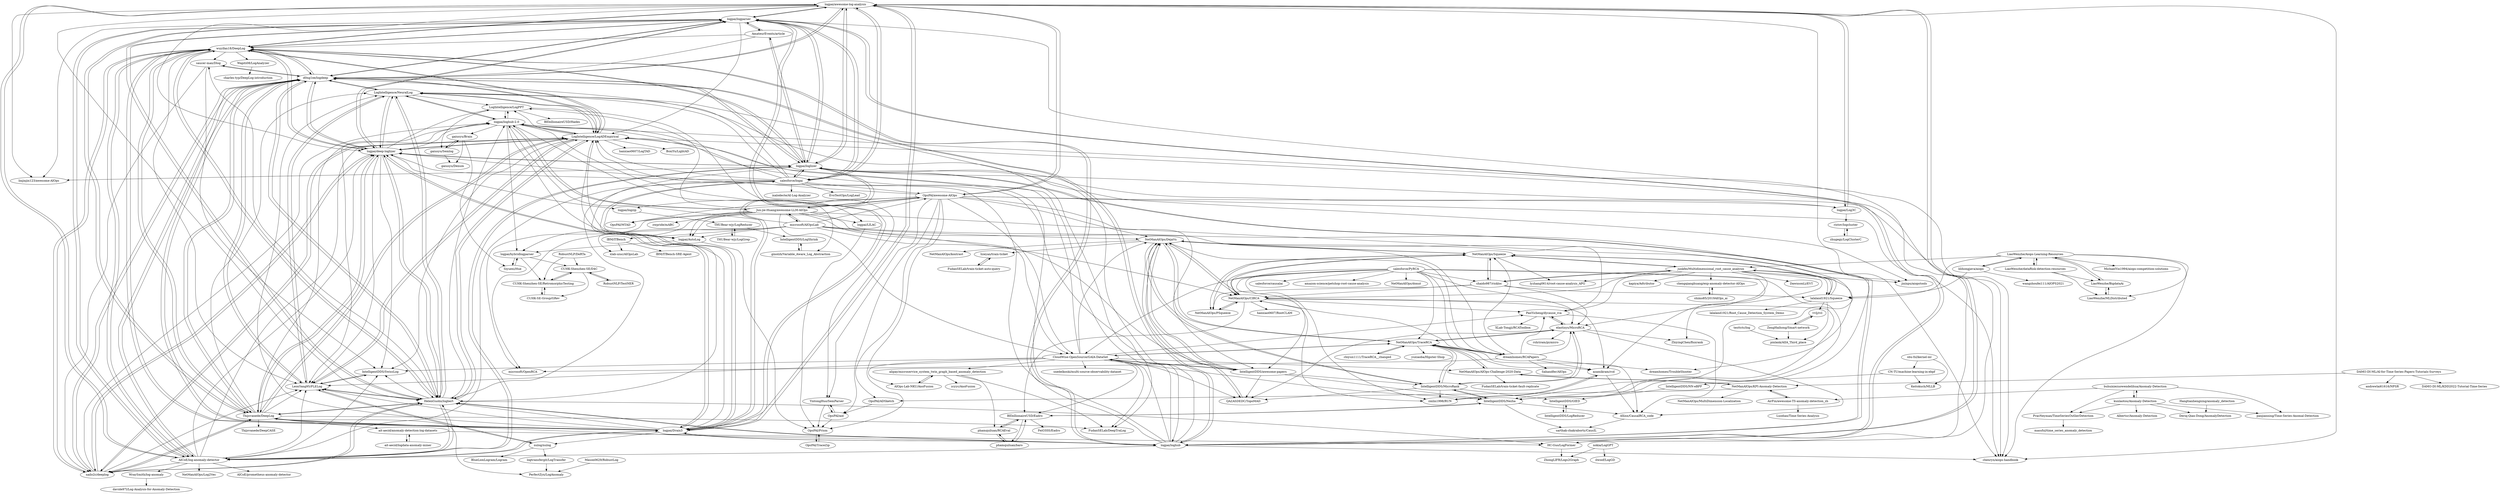 digraph G {
"logpai/awesome-log-analysis" -> "logpai/logparser"
"logpai/awesome-log-analysis" -> "logpai/loglizer"
"logpai/awesome-log-analysis" -> "d0ng1ee/logdeep"
"logpai/awesome-log-analysis" -> "logpai/loghub"
"logpai/awesome-log-analysis" -> "logpai/Drain3"
"logpai/awesome-log-analysis" -> "chenryn/aiops-handbook" ["e"=1]
"logpai/awesome-log-analysis" -> "AICoE/log-anomaly-detector"
"logpai/awesome-log-analysis" -> "wuyifan18/DeepLog"
"logpai/awesome-log-analysis" -> "logpai/Log3C"
"logpai/awesome-log-analysis" -> "logpai/deep-loglizer"
"logpai/awesome-log-analysis" -> "linjinjin123/awesome-AIOps" ["e"=1]
"logpai/awesome-log-analysis" -> "HelenGuohx/logbert"
"logpai/awesome-log-analysis" -> "OpsPAI/awesome-AIOps"
"logpai/awesome-log-analysis" -> "salesforce/logai"
"logpai/awesome-log-analysis" -> "jixinpu/aiopstools" ["e"=1]
"AICoE/log-anomaly-detector" -> "d0ng1ee/logdeep"
"AICoE/log-anomaly-detector" -> "logpai/loglizer"
"AICoE/log-anomaly-detector" -> "wuyifan18/DeepLog"
"AICoE/log-anomaly-detector" -> "logpai/awesome-log-analysis"
"AICoE/log-anomaly-detector" -> "HelenGuohx/logbert"
"AICoE/log-anomaly-detector" -> "LogIntelligence/LogADEmpirical"
"AICoE/log-anomaly-detector" -> "NetManAIOps/Log2Vec" ["e"=1]
"AICoE/log-anomaly-detector" -> "nailo2c/deeplog"
"AICoE/log-anomaly-detector" -> "logpai/Drain3"
"AICoE/log-anomaly-detector" -> "logpai/logparser"
"AICoE/log-anomaly-detector" -> "logpai/deep-loglizer"
"AICoE/log-anomaly-detector" -> "IntelligentDDS/SwissLog"
"AICoE/log-anomaly-detector" -> "AICoE/prometheus-anomaly-detector" ["e"=1]
"AICoE/log-anomaly-detector" -> "LeonYang95/PLELog"
"AICoE/log-anomaly-detector" -> "WraySmith/log-anomaly"
"wuyifan18/DeepLog" -> "d0ng1ee/logdeep"
"wuyifan18/DeepLog" -> "logpai/logparser"
"wuyifan18/DeepLog" -> "Thijsvanede/DeepLog"
"wuyifan18/DeepLog" -> "logpai/loglizer"
"wuyifan18/DeepLog" -> "nailo2c/deeplog"
"wuyifan18/DeepLog" -> "LogIntelligence/LogADEmpirical"
"wuyifan18/DeepLog" -> "LeonYang95/PLELog"
"wuyifan18/DeepLog" -> "AICoE/log-anomaly-detector"
"wuyifan18/DeepLog" -> "logpai/Drain3"
"wuyifan18/DeepLog" -> "HelenGuohx/logbert"
"wuyifan18/DeepLog" -> "logpai/awesome-log-analysis"
"wuyifan18/DeepLog" -> "saucer-man/Dlog"
"wuyifan18/DeepLog" -> "logpai/loghub"
"wuyifan18/DeepLog" -> "logpai/deep-loglizer"
"wuyifan18/DeepLog" -> "Wapiti08/LogAnalyzer"
"logpai/Log3C" -> "logpai/awesome-log-analysis"
"logpai/Log3C" -> "ristov/logcluster"
"junkfei/Multidimensional_root_cause_analysis" -> "lalaland1921/Squeeze"
"junkfei/Multidimensional_root_cause_analysis" -> "NetManAIOps/Squeeze"
"junkfei/Multidimensional_root_cause_analysis" -> "shaido987/riskloc"
"junkfei/Multidimensional_root_cause_analysis" -> "dreamhomes/TroubleShooter"
"junkfei/Multidimensional_root_cause_analysis" -> "PanYicheng/dycause_rca"
"junkfei/Multidimensional_root_cause_analysis" -> "lyzhang0614/root-cause-analysis_APG"
"junkfei/Multidimensional_root_cause_analysis" -> "chengqianghuang/exp-anomaly-detector-AIOps"
"junkfei/Multidimensional_root_cause_analysis" -> "elastisys/MicroRCA"
"junkfei/Multidimensional_root_cause_analysis" -> "ZhiyingChen/fluxrank"
"junkfei/Multidimensional_root_cause_analysis" -> "jixinpu/aiopstools" ["e"=1]
"junkfei/Multidimensional_root_cause_analysis" -> "DawnsonLi/EVT" ["e"=1]
"junkfei/Multidimensional_root_cause_analysis" -> "kapiya/Adtributor"
"junkfei/Multidimensional_root_cause_analysis" -> "NetManAIOps/CIRCA"
"AmateurEvents/article" -> "logpai/loglizer"
"AmateurEvents/article" -> "d0ng1ee/logdeep"
"AmateurEvents/article" -> "wuyifan18/DeepLog"
"AmateurEvents/article" -> "logpai/logparser"
"PracNeyman/TimeSeriesOutlierDetection" -> "massful/time_series_anomaly_detection"
"kunlaotou/Anomaly-Detection" -> "buhuixiezuowendelihua/Anomaly-Detection"
"kunlaotou/Anomaly-Detection" -> "Deriq-Qian-Dong/AnomalyDetection"
"kunlaotou/Anomaly-Detection" -> "PracNeyman/TimeSeriesOutlierDetection"
"kunlaotou/Anomaly-Detection" -> "Albertsr/Anomaly-Detection" ["e"=1]
"kunlaotou/Anomaly-Detection" -> "panjianning/Time-Series-Anomal-Detection"
"NetManAIOps/Squeeze" -> "lalaland1921/Squeeze"
"NetManAIOps/Squeeze" -> "shaido987/riskloc"
"NetManAIOps/Squeeze" -> "NetManAIOps/PSqueeze"
"NetManAIOps/Squeeze" -> "junkfei/Multidimensional_root_cause_analysis"
"NetManAIOps/Squeeze" -> "NetManAIOps/CIRCA"
"NetManAIOps/Squeeze" -> "NetManAIOps/DejaVu"
"NetManAIOps/Squeeze" -> "lyzhang0614/root-cause-analysis_APG"
"Hangtianhengxing/anomaly_detection" -> "Deriq-Qian-Dong/AnomalyDetection"
"chengqianghuang/exp-anomaly-detector-AIOps" -> "shimo85/2019AIOps_ai"
"shimo85/2019AIOps_ai" -> "chengqianghuang/exp-anomaly-detector-AIOps"
"logtransfergit/LogTransfer" -> "PerfectZyx/LogAnomaly"
"logpai/Drain3" -> "logpai/logparser"
"logpai/Drain3" -> "d0ng1ee/logdeep"
"logpai/Drain3" -> "logpai/loglizer"
"logpai/Drain3" -> "logpai/awesome-log-analysis"
"logpai/Drain3" -> "wuyifan18/DeepLog"
"logpai/Drain3" -> "logpai/deep-loglizer"
"logpai/Drain3" -> "LogIntelligence/LogADEmpirical"
"logpai/Drain3" -> "logpai/loghub"
"logpai/Drain3" -> "HelenGuohx/logbert"
"logpai/Drain3" -> "Thijsvanede/DeepLog"
"logpai/Drain3" -> "AICoE/log-anomaly-detector"
"logpai/Drain3" -> "salesforce/logai"
"logpai/Drain3" -> "LogIntelligence/NeuralLog"
"logpai/Drain3" -> "nulog/nulog"
"logpai/Drain3" -> "LeonYang95/PLELog"
"d0ng1ee/logdeep" -> "wuyifan18/DeepLog"
"d0ng1ee/logdeep" -> "HelenGuohx/logbert"
"d0ng1ee/logdeep" -> "nailo2c/deeplog"
"d0ng1ee/logdeep" -> "logpai/logparser"
"d0ng1ee/logdeep" -> "LogIntelligence/LogADEmpirical"
"d0ng1ee/logdeep" -> "LeonYang95/PLELog"
"d0ng1ee/logdeep" -> "Thijsvanede/DeepLog"
"d0ng1ee/logdeep" -> "logpai/loglizer"
"d0ng1ee/logdeep" -> "AICoE/log-anomaly-detector"
"d0ng1ee/logdeep" -> "logpai/Drain3"
"d0ng1ee/logdeep" -> "logpai/deep-loglizer"
"d0ng1ee/logdeep" -> "logpai/awesome-log-analysis"
"d0ng1ee/logdeep" -> "LogIntelligence/NeuralLog"
"d0ng1ee/logdeep" -> "saucer-man/Dlog"
"d0ng1ee/logdeep" -> "logpai/loghub"
"nulog/nulog" -> "LeonYang95/PLELog"
"nulog/nulog" -> "BlueLionLogram/Logram"
"nulog/nulog" -> "logtransfergit/LogTransfer"
"NetManAIOps/KPI-Anomaly-Detection" -> "NetManAIOps/AIOps-Challenge-2020-Data"
"NetManAIOps/KPI-Anomaly-Detection" -> "NetManAIOps/MultiDimension-Localization"
"NetManAIOps/KPI-Anomaly-Detection" -> "AirFin/awesome-TS-anomaly-detection_zh"
"NetManAIOps/KPI-Anomaly-Detection" -> "OpsPAI/ADSketch"
"buhuixiezuowendelihua/Anomaly-Detection" -> "kunlaotou/Anomaly-Detection"
"buhuixiezuowendelihua/Anomaly-Detection" -> "panjianning/Time-Series-Anomal-Detection"
"buhuixiezuowendelihua/Anomaly-Detection" -> "PracNeyman/TimeSeriesOutlierDetection"
"buhuixiezuowendelihua/Anomaly-Detection" -> "AirFin/awesome-TS-anomaly-detection_zh"
"Thijsvanede/DeepLog" -> "nailo2c/deeplog"
"Thijsvanede/DeepLog" -> "d0ng1ee/logdeep"
"Thijsvanede/DeepLog" -> "Thijsvanede/DeepCASE" ["e"=1]
"Thijsvanede/DeepLog" -> "wuyifan18/DeepLog"
"Thijsvanede/DeepLog" -> "HelenGuohx/logbert"
"Thijsvanede/DeepLog" -> "LogIntelligence/LogADEmpirical"
"Thijsvanede/DeepLog" -> "logpai/deep-loglizer"
"Thijsvanede/DeepLog" -> "LogIntelligence/NeuralLog"
"Thijsvanede/DeepLog" -> "FudanSELab/DeepTraLog"
"Thijsvanede/DeepLog" -> "logpai/Drain3"
"Thijsvanede/DeepLog" -> "PerfectZyx/LogAnomaly"
"Thijsvanede/DeepLog" -> "logpai/logparser"
"Thijsvanede/DeepLog" -> "logpai/loghub-2.0"
"Thijsvanede/DeepLog" -> "ait-aecid/anomaly-detection-log-datasets"
"Thijsvanede/DeepLog" -> "LeonYang95/PLELog"
"ait-aecid/logdata-anomaly-miner" -> "ait-aecid/anomaly-detection-log-datasets"
"Wapiti08/LogAnalyzer" -> "charles-typ/DeepLog-introduction"
"logpai/logzip" -> "THUBear-wjy/LogReducer"
"dreamhomes/RCAPapers" -> "NetManAIOps/TraceRCA"
"dreamhomes/RCAPapers" -> "elastisys/MicroRCA"
"dreamhomes/RCAPapers" -> "dreamhomes/TroubleShooter"
"dreamhomes/RCAPapers" -> "Sahandfer/AIOps"
"dreamhomes/RCAPapers" -> "PanYicheng/dycause_rca"
"dreamhomes/RCAPapers" -> "NetManAIOps/CIRCA"
"dreamhomes/RCAPapers" -> "microsoft/OpenRCA"
"dreamhomes/RCAPapers" -> "NetManAIOps/Squeeze"
"dreamhomes/RCAPapers" -> "NetManAIOps/DejaVu"
"dreamhomes/RCAPapers" -> "azamikram/rcd"
"nailo2c/deeplog" -> "Thijsvanede/DeepLog"
"nailo2c/deeplog" -> "d0ng1ee/logdeep"
"nailo2c/deeplog" -> "wuyifan18/DeepLog"
"nailo2c/deeplog" -> "LeonYang95/PLELog"
"nailo2c/deeplog" -> "LogIntelligence/LogADEmpirical"
"nailo2c/deeplog" -> "HelenGuohx/logbert"
"nailo2c/deeplog" -> "logpai/deep-loglizer"
"nailo2c/deeplog" -> "logpai/loghub-2.0"
"saucer-man/Dlog" -> "d0ng1ee/logdeep"
"saucer-man/Dlog" -> "IntelligentDDS/SwissLog"
"saucer-man/Dlog" -> "nailo2c/deeplog"
"ZengHaihong/Smart-network" -> "pinlank/AIIA_Third_place"
"ZengHaihong/Smart-network" -> "vvlj/rcl"
"lalaland1921/Squeeze" -> "NetManAIOps/Squeeze"
"lalaland1921/Squeeze" -> "junkfei/Multidimensional_root_cause_analysis"
"lalaland1921/Squeeze" -> "lalaland1921/Root_Cause_Detection_System_Demo"
"lalaland1921/Squeeze" -> "pinlank/AIIA_Third_place"
"lalaland1921/Squeeze" -> "vvlj/rcl"
"testtctc/log" -> "pinlank/AIIA_Third_place"
"QAZASDEDC/TopoMAD" -> "NetManAIOps/DejaVu"
"elastisys/MicroRCA" -> "PanYicheng/dycause_rca"
"elastisys/MicroRCA" -> "NetManAIOps/TraceRCA"
"elastisys/MicroRCA" -> "ZhiyingChen/fluxrank"
"elastisys/MicroRCA" -> "IntelligentDDS/MicroRank"
"elastisys/MicroRCA" -> "AXinx/CausalRCA_code"
"elastisys/MicroRCA" -> "rshriram/pymicro"
"elastisys/MicroRCA" -> "QAZASDEDC/TopoMAD"
"Mason0629/RobustLog" -> "PerfectZyx/LogAnomaly"
"vvlj/rcl" -> "ZengHaihong/Smart-network"
"HelenGuohx/logbert" -> "d0ng1ee/logdeep"
"HelenGuohx/logbert" -> "LogIntelligence/NeuralLog"
"HelenGuohx/logbert" -> "LogIntelligence/LogADEmpirical"
"HelenGuohx/logbert" -> "LeonYang95/PLELog"
"HelenGuohx/logbert" -> "logpai/deep-loglizer"
"HelenGuohx/logbert" -> "Thijsvanede/DeepLog"
"HelenGuohx/logbert" -> "nailo2c/deeplog"
"HelenGuohx/logbert" -> "IntelligentDDS/SwissLog"
"HelenGuohx/logbert" -> "wuyifan18/DeepLog"
"HelenGuohx/logbert" -> "logpai/loghub-2.0"
"HelenGuohx/logbert" -> "HC-Guo/LogFormer"
"HelenGuohx/logbert" -> "saucer-man/Dlog"
"HelenGuohx/logbert" -> "logpai/loghub"
"HelenGuohx/logbert" -> "AICoE/log-anomaly-detector"
"HelenGuohx/logbert" -> "logpai/logparser"
"AirFin/awesome-TS-anomaly-detection_zh" -> "NetManAIOps/KPI-Anomaly-Detection"
"AirFin/awesome-TS-anomaly-detection_zh" -> "Luodian/Time-Series-Analysis"
"LeonYang95/PLELog" -> "LogIntelligence/LogADEmpirical"
"LeonYang95/PLELog" -> "IntelligentDDS/SwissLog"
"LeonYang95/PLELog" -> "LogIntelligence/NeuralLog"
"LeonYang95/PLELog" -> "d0ng1ee/logdeep"
"LeonYang95/PLELog" -> "nulog/nulog"
"LeonYang95/PLELog" -> "HelenGuohx/logbert"
"IntelligentDDS/SwissLog" -> "LeonYang95/PLELog"
"logpai/deep-loglizer" -> "LogIntelligence/LogADEmpirical"
"logpai/deep-loglizer" -> "LogIntelligence/NeuralLog"
"logpai/deep-loglizer" -> "HelenGuohx/logbert"
"logpai/deep-loglizer" -> "d0ng1ee/logdeep"
"logpai/deep-loglizer" -> "nailo2c/deeplog"
"logpai/deep-loglizer" -> "Thijsvanede/DeepLog"
"logpai/deep-loglizer" -> "logpai/loghub-2.0"
"logpai/deep-loglizer" -> "logpai/logparser"
"logpai/deep-loglizer" -> "logpai/Drain3"
"logpai/deep-loglizer" -> "logpai/loglizer"
"logpai/deep-loglizer" -> "LeonYang95/PLELog"
"logpai/deep-loglizer" -> "LogIntelligence/LogPPT"
"logpai/deep-loglizer" -> "IntelligentDDS/SwissLog"
"logpai/deep-loglizer" -> "wuyifan18/DeepLog"
"logpai/deep-loglizer" -> "logpai/logzip"
"LogIntelligence/LogADEmpirical" -> "LogIntelligence/NeuralLog"
"LogIntelligence/LogADEmpirical" -> "LeonYang95/PLELog"
"LogIntelligence/LogADEmpirical" -> "HelenGuohx/logbert"
"LogIntelligence/LogADEmpirical" -> "d0ng1ee/logdeep"
"LogIntelligence/LogADEmpirical" -> "logpai/deep-loglizer"
"LogIntelligence/LogADEmpirical" -> "HC-Guo/LogFormer"
"LogIntelligence/LogADEmpirical" -> "LogIntelligence/LogPPT"
"LogIntelligence/LogADEmpirical" -> "IntelligentDDS/SwissLog"
"LogIntelligence/LogADEmpirical" -> "logpai/AutoLog"
"LogIntelligence/LogADEmpirical" -> "Thijsvanede/DeepLog"
"LogIntelligence/LogADEmpirical" -> "logpai/loghub-2.0"
"LogIntelligence/LogADEmpirical" -> "nailo2c/deeplog"
"LogIntelligence/LogADEmpirical" -> "wuyifan18/DeepLog"
"LogIntelligence/LogADEmpirical" -> "hanxiao0607/LogTAD"
"LogIntelligence/LogADEmpirical" -> "BoxiYu/LightAD"
"CloudWise-OpenSource/GAIA-DataSet" -> "alipay/microservice_system_twin_graph_based_anomaly_detection"
"CloudWise-OpenSource/GAIA-DataSet" -> "NetManAIOps/DejaVu"
"CloudWise-OpenSource/GAIA-DataSet" -> "NetManAIOps/TraceRCA"
"CloudWise-OpenSource/GAIA-DataSet" -> "AIOps-Lab-NKU/AnoFusion"
"CloudWise-OpenSource/GAIA-DataSet" -> "QAZASDEDC/TopoMAD"
"CloudWise-OpenSource/GAIA-DataSet" -> "IntelligentDDS/Nezha"
"CloudWise-OpenSource/GAIA-DataSet" -> "IntelligentDDS/awesome-papers"
"CloudWise-OpenSource/GAIA-DataSet" -> "snedelkoski/multi-source-observability-dataset"
"CloudWise-OpenSource/GAIA-DataSet" -> "FudanSELab/DeepTraLog"
"CloudWise-OpenSource/GAIA-DataSet" -> "LeonYang95/PLELog"
"CloudWise-OpenSource/GAIA-DataSet" -> "BEbillionaireUSD/Eadro"
"CloudWise-OpenSource/GAIA-DataSet" -> "LogIntelligence/LogADEmpirical"
"CloudWise-OpenSource/GAIA-DataSet" -> "IntelligentDDS/SwissLog"
"CloudWise-OpenSource/GAIA-DataSet" -> "NetManAIOps/AIOps-Challenge-2020-Data"
"CloudWise-OpenSource/GAIA-DataSet" -> "PanYicheng/dycause_rca"
"NetManAIOps/TraceRCA" -> "chiyun1111/TraceRCA__changed"
"NetManAIOps/TraceRCA" -> "IntelligentDDS/MicroRank"
"NetManAIOps/TraceRCA" -> "elastisys/MicroRCA"
"NetManAIOps/TraceRCA" -> "NetManAIOps/DejaVu"
"NetManAIOps/TraceRCA" -> "azamikram/rcd"
"NetManAIOps/TraceRCA" -> "dreamhomes/RCAPapers"
"NetManAIOps/TraceRCA" -> "AXinx/CausalRCA_code"
"NetManAIOps/TraceRCA" -> "yuxiaoba/Hipster-Shop"
"NetManAIOps/TraceRCA" -> "NetManAIOps/AIOps-Challenge-2020-Data"
"NetManAIOps/TraceRCA" -> "CloudWise-OpenSource/GAIA-DataSet"
"CN-TU/machine-learning-in-ebpf" -> "IntelligentDDS/NN-eBPF"
"CN-TU/machine-learning-in-ebpf" -> "Keitokuch/MLLB"
"WraySmith/log-anomaly" -> "davide97l/Log-Analysis-for-Anomaly-Detection"
"LogIntelligence/NeuralLog" -> "LogIntelligence/LogADEmpirical"
"LogIntelligence/NeuralLog" -> "LeonYang95/PLELog"
"LogIntelligence/NeuralLog" -> "HelenGuohx/logbert"
"LogIntelligence/NeuralLog" -> "logpai/loghub-2.0"
"LogIntelligence/NeuralLog" -> "logpai/deep-loglizer"
"LogIntelligence/NeuralLog" -> "FudanSELab/DeepTraLog"
"LogIntelligence/NeuralLog" -> "d0ng1ee/logdeep"
"LogIntelligence/NeuralLog" -> "LogIntelligence/LogPPT"
"OpsPAI/awesome-AIOps" -> "OpsPAI/aid"
"OpsPAI/awesome-AIOps" -> "Jun-jie-Huang/awesome-LLM-AIOps"
"OpsPAI/awesome-AIOps" -> "OpsPAI/MTAD" ["e"=1]
"OpsPAI/awesome-AIOps" -> "OpsPAI/ADSketch"
"OpsPAI/awesome-AIOps" -> "LogIntelligence/LogADEmpirical"
"OpsPAI/awesome-AIOps" -> "IntelligentDDS/awesome-papers"
"OpsPAI/awesome-AIOps" -> "logpai/AutoLog"
"OpsPAI/awesome-AIOps" -> "chenryn/aiops-handbook" ["e"=1]
"OpsPAI/awesome-AIOps" -> "logpai/awesome-log-analysis"
"OpsPAI/awesome-AIOps" -> "logpai/logzip"
"OpsPAI/awesome-AIOps" -> "OpsPAI/Prism"
"OpsPAI/awesome-AIOps" -> "YintongHuo/SemParser"
"OpsPAI/awesome-AIOps" -> "CloudWise-OpenSource/GAIA-DataSet"
"OpsPAI/awesome-AIOps" -> "NetManAIOps/DejaVu"
"OpsPAI/awesome-AIOps" -> "logpai/Log3C"
"THUBear-wjy/LogReducer" -> "THUBear-wjy/LogGrep"
"THUBear-wjy/LogReducer" -> "IntelligentDDS/LogShrink"
"PanYicheng/dycause_rca" -> "elastisys/MicroRCA"
"PanYicheng/dycause_rca" -> "XLab-Tongji/RCAToolbox"
"PanYicheng/dycause_rca" -> "AXinx/CausalRCA_code"
"OpsPAI/aid" -> "OpsPAI/Prism"
"OpsPAI/aid" -> "YintongHuo/SemParser"
"lizeyan/train-ticket" -> "FudanSELab/train-ticket-auto-query"
"LiaoWenzhe/BigdataAi" -> "LiaoWenzhe/MLDistributed"
"LiaoWenzhe/BigdataAi" -> "LiaoWenzhe/Aiops-Learning-Resources"
"shaido987/riskloc" -> "NetManAIOps/Squeeze"
"shaido987/riskloc" -> "junkfei/Multidimensional_root_cause_analysis"
"shaido987/riskloc" -> "NetManAIOps/PSqueeze"
"shaido987/riskloc" -> "lalaland1921/Squeeze"
"shaido987/riskloc" -> "elastisys/MicroRCA"
"shaido987/riskloc" -> "NetManAIOps/CIRCA"
"NetManAIOps/AIOps-Challenge-2020-Data" -> "NetManAIOps/KPI-Anomaly-Detection"
"NetManAIOps/AIOps-Challenge-2020-Data" -> "FudanSELab/train-ticket-fault-replicate" ["e"=1]
"NetManAIOps/AIOps-Challenge-2020-Data" -> "NetManAIOps/TraceRCA"
"lilihongjava/aiops" -> "LiaoWenzhe/Aiops-Learning-Resources"
"lilihongjava/aiops" -> "wangzhoufei111/AIOPS2021"
"lilihongjava/aiops" -> "lalaland1921/Squeeze"
"FudanSELab/train-ticket-auto-query" -> "lizeyan/train-ticket"
"IntelligentDDS/MicroRank" -> "IntelligentDDS/GIED"
"IntelligentDDS/MicroRank" -> "IntelligentDDS/Nezha"
"IntelligentDDS/MicroRank" -> "NetManAIOps/DejaVu"
"IntelligentDDS/MicroRank" -> "NetManAIOps/TraceRCA"
"IntelligentDDS/MicroRank" -> "QAZASDEDC/TopoMAD"
"IntelligentDDS/MicroRank" -> "elastisys/MicroRCA"
"IntelligentDDS/MicroRank" -> "zmlin1998/RUN"
"LiaoWenzhe/MLDistributed" -> "LiaoWenzhe/BigdataAi"
"LiaoWenzhe/Aiops-Learning-Resources" -> "LiaoWenzhe/BigdataAi"
"LiaoWenzhe/Aiops-Learning-Resources" -> "lilihongjava/aiops"
"LiaoWenzhe/Aiops-Learning-Resources" -> "LiaoWenzhe/dataRisk-detection-resources"
"LiaoWenzhe/Aiops-Learning-Resources" -> "LiaoWenzhe/MLDistributed"
"LiaoWenzhe/Aiops-Learning-Resources" -> "lalaland1921/Squeeze"
"LiaoWenzhe/Aiops-Learning-Resources" -> "MichaelYin1994/aiops-competition-solutions"
"LiaoWenzhe/Aiops-Learning-Resources" -> "junkfei/Multidimensional_root_cause_analysis"
"LiaoWenzhe/Aiops-Learning-Resources" -> "chenryn/aiops-handbook" ["e"=1]
"logpai/logparser" -> "logpai/loglizer"
"logpai/logparser" -> "logpai/loghub"
"logpai/logparser" -> "logpai/Drain3"
"logpai/logparser" -> "d0ng1ee/logdeep"
"logpai/logparser" -> "logpai/awesome-log-analysis"
"logpai/logparser" -> "wuyifan18/DeepLog"
"logpai/logparser" -> "logpai/deep-loglizer"
"logpai/logparser" -> "HelenGuohx/logbert"
"logpai/logparser" -> "chenryn/aiops-handbook" ["e"=1]
"logpai/logparser" -> "AICoE/log-anomaly-detector"
"logpai/logparser" -> "Thijsvanede/DeepLog"
"logpai/logparser" -> "AmateurEvents/article"
"logpai/logparser" -> "linjinjin123/awesome-AIOps" ["e"=1]
"logpai/logparser" -> "LogIntelligence/LogADEmpirical"
"logpai/logparser" -> "salesforce/logai"
"IntelligentDDS/awesome-papers" -> "NetManAIOps/DejaVu"
"IntelligentDDS/awesome-papers" -> "IntelligentDDS/MicroRank"
"IntelligentDDS/awesome-papers" -> "QAZASDEDC/TopoMAD"
"IntelligentDDS/awesome-papers" -> "IntelligentDDS/Nezha"
"IntelligentDDS/awesome-papers" -> "CloudWise-OpenSource/GAIA-DataSet"
"chiyun1111/TraceRCA__changed" -> "NetManAIOps/TraceRCA"
"NetManAIOps/CIRCA" -> "NetManAIOps/DejaVu"
"NetManAIOps/CIRCA" -> "BEbillionaireUSD/Eadro"
"NetManAIOps/CIRCA" -> "NetManAIOps/PSqueeze"
"NetManAIOps/CIRCA" -> "PanYicheng/dycause_rca"
"NetManAIOps/CIRCA" -> "NetManAIOps/Squeeze"
"NetManAIOps/CIRCA" -> "azamikram/rcd"
"NetManAIOps/CIRCA" -> "zmlin1998/RUN"
"NetManAIOps/CIRCA" -> "IntelligentDDS/Nezha"
"NetManAIOps/CIRCA" -> "hanxiao0607/RootCLAM"
"NetManAIOps/DejaVu" -> "IntelligentDDS/MicroRank"
"NetManAIOps/DejaVu" -> "NetManAIOps/CIRCA"
"NetManAIOps/DejaVu" -> "QAZASDEDC/TopoMAD"
"NetManAIOps/DejaVu" -> "lizeyan/train-ticket"
"NetManAIOps/DejaVu" -> "IntelligentDDS/Nezha"
"NetManAIOps/DejaVu" -> "NetManAIOps/TraceRCA"
"NetManAIOps/DejaVu" -> "IntelligentDDS/awesome-papers"
"NetManAIOps/DejaVu" -> "PanYicheng/dycause_rca"
"NetManAIOps/DejaVu" -> "NetManAIOps/kontrast"
"NetManAIOps/DejaVu" -> "NetManAIOps/Squeeze"
"OpsPAI/ADSketch" -> "OpsPAI/aid"
"LiaoWenzhe/dataRisk-detection-resources" -> "LiaoWenzhe/MLDistributed"
"LiaoWenzhe/dataRisk-detection-resources" -> "LiaoWenzhe/Aiops-Learning-Resources"
"LiaoWenzhe/dataRisk-detection-resources" -> "LiaoWenzhe/BigdataAi"
"sbu-fsl/kernel-ml" -> "CN-TU/machine-learning-in-ebpf"
"sbu-fsl/kernel-ml" -> "Keitokuch/MLLB"
"gaiusyu/Semlog" -> "gaiusyu/Brain"
"gaiusyu/Semlog" -> "gaiusyu/Denum"
"NetManAIOps/PSqueeze" -> "NetManAIOps/Squeeze"
"NetManAIOps/PSqueeze" -> "NetManAIOps/CIRCA"
"LogIntelligence/LogPPT" -> "logpai/loghub-2.0"
"LogIntelligence/LogPPT" -> "YintongHuo/SemParser"
"LogIntelligence/LogPPT" -> "BEbillionaireUSD/Hades"
"LogIntelligence/LogPPT" -> "gaiusyu/Semlog"
"logpai/loglizer" -> "logpai/logparser"
"logpai/loglizer" -> "d0ng1ee/logdeep"
"logpai/loglizer" -> "logpai/loghub"
"logpai/loglizer" -> "logpai/awesome-log-analysis"
"logpai/loglizer" -> "wuyifan18/DeepLog"
"logpai/loglizer" -> "AICoE/log-anomaly-detector"
"logpai/loglizer" -> "logpai/Drain3"
"logpai/loglizer" -> "logpai/deep-loglizer"
"logpai/loglizer" -> "chenryn/aiops-handbook" ["e"=1]
"logpai/loglizer" -> "AmateurEvents/article"
"logpai/loglizer" -> "HelenGuohx/logbert"
"logpai/loglizer" -> "salesforce/logai"
"logpai/loglizer" -> "linjinjin123/awesome-AIOps" ["e"=1]
"logpai/loglizer" -> "logpai/Log3C"
"logpai/loglizer" -> "jixinpu/aiopstools" ["e"=1]
"salesforce/logai" -> "logpai/loglizer"
"salesforce/logai" -> "logpai/Drain3"
"salesforce/logai" -> "d0ng1ee/logdeep"
"salesforce/logai" -> "logpai/deep-loglizer"
"salesforce/logai" -> "LogIntelligence/LogADEmpirical"
"salesforce/logai" -> "logpai/awesome-log-analysis"
"salesforce/logai" -> "HelenGuohx/logbert"
"salesforce/logai" -> "logpai/logparser"
"salesforce/logai" -> "logpai/loghub-2.0"
"salesforce/logai" -> "ixalodecte/AI-Log-Analyzer"
"salesforce/logai" -> "AICoE/log-anomaly-detector"
"salesforce/logai" -> "LogIntelligence/NeuralLog"
"salesforce/logai" -> "logpai/loghub"
"salesforce/logai" -> "OpsPAI/awesome-AIOps"
"salesforce/logai" -> "EvoTestOps/LogLead"
"DAMO-DI-ML/AI-for-Time-Series-Papers-Tutorials-Surveys" -> "NetManAIOps/KPI-Anomaly-Detection"
"DAMO-DI-ML/AI-for-Time-Series-Papers-Tutorials-Surveys" -> "andrewlai61616/NPSR" ["e"=1]
"DAMO-DI-ML/AI-for-Time-Series-Papers-Tutorials-Surveys" -> "DAMO-DI-ML/KDD2022-Tutorial-Time-Series"
"YintongHuo/SemParser" -> "OpsPAI/Prism"
"YintongHuo/SemParser" -> "OpsPAI/aid"
"AXinx/CausalRCA_code" -> "sarthak-chakraborty/CausIL"
"BEbillionaireUSD/Eadro" -> "IntelligentDDS/Nezha"
"BEbillionaireUSD/Eadro" -> "phamquiluan/RCAEval"
"BEbillionaireUSD/Eadro" -> "phamquiluan/baro"
"BEbillionaireUSD/Eadro" -> "FeiGSSS/Eadro"
"azamikram/rcd" -> "zmlin1998/RUN"
"azamikram/rcd" -> "AXinx/CausalRCA_code"
"ristov/logcluster" -> "zhugegy/LogClusterC"
"gaiusyu/Brain" -> "gaiusyu/Semlog"
"gaiusyu/Brain" -> "gaiusyu/Denum"
"gaiusyu/Brain" -> "Siyuexi/Hue"
"ginolzh/Variable_Aware_Log_Abstraction" -> "IntelligentDDS/LogShrink"
"IntelligentDDS/LogReducer" -> "IntelligentDDS/GIED"
"IntelligentDDS/GIED" -> "IntelligentDDS/LogReducer"
"THUBear-wjy/LogGrep" -> "THUBear-wjy/LogReducer"
"Siyuexi/Hue" -> "logpai/hybridlogparser"
"logpai/loghub" -> "logpai/logparser"
"logpai/loghub" -> "logpai/loglizer"
"logpai/loghub" -> "logpai/awesome-log-analysis"
"logpai/loghub" -> "d0ng1ee/logdeep"
"logpai/loghub" -> "logpai/Drain3"
"logpai/loghub" -> "wuyifan18/DeepLog"
"logpai/loghub" -> "HelenGuohx/logbert"
"logpai/loghub" -> "LogIntelligence/LogADEmpirical"
"logpai/loghub" -> "logpai/deep-loglizer"
"logpai/loghub" -> "Thijsvanede/DeepLog"
"logpai/loghub" -> "chenryn/aiops-handbook" ["e"=1]
"logpai/loghub" -> "CloudWise-OpenSource/GAIA-DataSet"
"logpai/loghub" -> "logpai/loghub-2.0"
"logpai/loghub" -> "AICoE/log-anomaly-detector"
"logpai/loghub" -> "LogIntelligence/NeuralLog"
"salesforce/PyRCA" -> "dreamhomes/RCAPapers"
"salesforce/PyRCA" -> "azamikram/rcd"
"salesforce/PyRCA" -> "CloudWise-OpenSource/GAIA-DataSet"
"salesforce/PyRCA" -> "shaido987/riskloc"
"salesforce/PyRCA" -> "zmlin1998/RUN"
"salesforce/PyRCA" -> "NetManAIOps/CIRCA"
"salesforce/PyRCA" -> "elastisys/MicroRCA"
"salesforce/PyRCA" -> "NetManAIOps/TraceRCA"
"salesforce/PyRCA" -> "IntelligentDDS/Nezha"
"salesforce/PyRCA" -> "salesforce/causalai" ["e"=1]
"salesforce/PyRCA" -> "amazon-science/petshop-root-cause-analysis"
"salesforce/PyRCA" -> "IntelligentDDS/awesome-papers"
"salesforce/PyRCA" -> "NetManAIOps/donut" ["e"=1]
"alipay/microservice_system_twin_graph_based_anomaly_detection" -> "AIOps-Lab-NKU/AnoFusion"
"alipay/microservice_system_twin_graph_based_anomaly_detection" -> "zcyyc/AnoFusion"
"alipay/microservice_system_twin_graph_based_anomaly_detection" -> "FudanSELab/DeepTraLog"
"alipay/microservice_system_twin_graph_based_anomaly_detection" -> "phamquiluan/RCAEval"
"logpai/AutoLog" -> "logpai/hybridlogparser"
"logpai/AutoLog" -> "OpsPAI/Prism"
"IntelligentDDS/Nezha" -> "BEbillionaireUSD/Eadro"
"IntelligentDDS/Nezha" -> "sarthak-chakraborty/CausIL"
"IntelligentDDS/Nezha" -> "IntelligentDDS/MicroRank"
"IntelligentDDS/Nezha" -> "AXinx/CausalRCA_code"
"logpai/loghub-2.0" -> "LogIntelligence/LogPPT"
"logpai/loghub-2.0" -> "logpai/LILAC"
"logpai/loghub-2.0" -> "gaiusyu/Brain"
"logpai/loghub-2.0" -> "LogIntelligence/NeuralLog"
"logpai/loghub-2.0" -> "logpai/AutoLog"
"logpai/loghub-2.0" -> "ginolzh/Variable_Aware_Log_Abstraction"
"logpai/loghub-2.0" -> "logpai/hybridlogparser"
"logpai/loghub-2.0" -> "LogIntelligence/LogADEmpirical"
"logpai/loghub-2.0" -> "HC-Guo/LogFormer"
"logpai/loghub-2.0" -> "Jun-jie-Huang/awesome-LLM-AIOps"
"logpai/loghub-2.0" -> "LeonYang95/PLELog"
"ait-aecid/anomaly-detection-log-datasets" -> "HC-Guo/LogFormer"
"ait-aecid/anomaly-detection-log-datasets" -> "ait-aecid/logdata-anomaly-miner"
"RobustNLP/TestNER" -> "CUHK-Shenzhen-SE/D4C"
"logpai/hybridlogparser" -> "Siyuexi/Hue"
"logpai/hybridlogparser" -> "CUHK-Shenzhen-SE/RetromorphicTesting"
"logpai/hybridlogparser" -> "CUHK-Shenzhen-SE/D4C"
"IntelligentDDS/LogShrink" -> "ginolzh/Variable_Aware_Log_Abstraction"
"CUHK-SE-Group/GRev" -> "CUHK-Shenzhen-SE/RetromorphicTesting"
"OpsPAI/Prism" -> "OpsPAI/TraceZip"
"zhugegy/LogClusterC" -> "ristov/logcluster"
"Jun-jie-Huang/awesome-LLM-AIOps" -> "microsoft/OpenRCA"
"Jun-jie-Huang/awesome-LLM-AIOps" -> "logpai/loghub-2.0"
"Jun-jie-Huang/awesome-LLM-AIOps" -> "OpsPAI/awesome-AIOps"
"Jun-jie-Huang/awesome-LLM-AIOps" -> "logpai/AutoLog"
"Jun-jie-Huang/awesome-LLM-AIOps" -> "IntelligentDDS/Nezha"
"Jun-jie-Huang/awesome-LLM-AIOps" -> "zwpride/mABC"
"Jun-jie-Huang/awesome-LLM-AIOps" -> "CloudWise-OpenSource/GAIA-DataSet"
"Jun-jie-Huang/awesome-LLM-AIOps" -> "dreamhomes/RCAPapers"
"Jun-jie-Huang/awesome-LLM-AIOps" -> "LogIntelligence/LogPPT"
"Jun-jie-Huang/awesome-LLM-AIOps" -> "OpsPAI/MTAD" ["e"=1]
"Jun-jie-Huang/awesome-LLM-AIOps" -> "logpai/LILAC"
"Jun-jie-Huang/awesome-LLM-AIOps" -> "microsoft/AIOpsLab"
"Jun-jie-Huang/awesome-LLM-AIOps" -> "logpai/hybridlogparser"
"Jun-jie-Huang/awesome-LLM-AIOps" -> "IntelligentDDS/awesome-papers"
"IntelligentDDS/NN-eBPF" -> "IntelligentDDS/GIED"
"nokia/LogGPT" -> "ZhongLIFR/Logs2Graph"
"nokia/LogGPT" -> "ilwoof/LogGD"
"logpai/LILAC" -> "OpsPAI/Prism"
"HC-Guo/LogFormer" -> "ZhongLIFR/Logs2Graph"
"phamquiluan/baro" -> "phamquiluan/RCAEval"
"phamquiluan/baro" -> "BEbillionaireUSD/Eadro"
"CUHK-Shenzhen-SE/RetromorphicTesting" -> "CUHK-Shenzhen-SE/D4C"
"CUHK-Shenzhen-SE/RetromorphicTesting" -> "CUHK-SE-Group/GRev"
"AIOps-Lab-NKU/AnoFusion" -> "alipay/microservice_system_twin_graph_based_anomaly_detection"
"zmlin1998/RUN" -> "azamikram/rcd"
"microsoft/AIOpsLab" -> "Jun-jie-Huang/awesome-LLM-AIOps"
"microsoft/AIOpsLab" -> "xlab-uiuc/AIOpsLab"
"microsoft/AIOpsLab" -> "logpai/loghub-2.0"
"microsoft/AIOpsLab" -> "IBM/ITBench"
"microsoft/AIOpsLab" -> "microsoft/OpenRCA"
"microsoft/AIOpsLab" -> "CloudWise-OpenSource/GAIA-DataSet"
"microsoft/AIOpsLab" -> "OpsPAI/awesome-AIOps"
"microsoft/AIOpsLab" -> "NetManAIOps/DejaVu"
"microsoft/AIOpsLab" -> "NetManAIOps/CIRCA"
"microsoft/AIOpsLab" -> "chenryn/aiops-handbook" ["e"=1]
"microsoft/AIOpsLab" -> "logpai/AutoLog"
"phamquiluan/RCAEval" -> "phamquiluan/baro"
"phamquiluan/RCAEval" -> "BEbillionaireUSD/Eadro"
"RobustNLP/DeRTa" -> "CUHK-Shenzhen-SE/D4C"
"RobustNLP/DeRTa" -> "CUHK-Shenzhen-SE/RetromorphicTesting"
"CUHK-Shenzhen-SE/D4C" -> "CUHK-Shenzhen-SE/RetromorphicTesting"
"CUHK-Shenzhen-SE/D4C" -> "RobustNLP/TestNER"
"CUHK-Shenzhen-SE/D4C" -> "CUHK-SE-Group/GRev"
"OpsPAI/TraceZip" -> "OpsPAI/Prism"
"IBM/ITBench" -> "IBM/ITBench-SRE-Agent"
"IBM/ITBench" -> "xlab-uiuc/AIOpsLab"
"logpai/awesome-log-analysis" ["l"="52.046,14.943"]
"logpai/logparser" ["l"="52.001,14.957"]
"logpai/loglizer" ["l"="52.031,14.968"]
"d0ng1ee/logdeep" ["l"="52.014,14.927"]
"logpai/loghub" ["l"="52.024,14.943"]
"logpai/Drain3" ["l"="52.035,14.927"]
"chenryn/aiops-handbook" ["l"="52.349,14.667"]
"AICoE/log-anomaly-detector" ["l"="51.997,14.938"]
"wuyifan18/DeepLog" ["l"="51.998,14.924"]
"logpai/Log3C" ["l"="52.076,14.96"]
"logpai/deep-loglizer" ["l"="52.028,14.915"]
"linjinjin123/awesome-AIOps" ["l"="52.352,14.693"]
"HelenGuohx/logbert" ["l"="52.01,14.913"]
"OpsPAI/awesome-AIOps" ["l"="52.027,14.86"]
"salesforce/logai" ["l"="52.053,14.922"]
"jixinpu/aiopstools" ["l"="52.328,14.669"]
"LogIntelligence/LogADEmpirical" ["l"="52.01,14.894"]
"NetManAIOps/Log2Vec" ["l"="-55.242,-14.216"]
"nailo2c/deeplog" ["l"="51.995,14.905"]
"IntelligentDDS/SwissLog" ["l"="51.99,14.89"]
"AICoE/prometheus-anomaly-detector" ["l"="9.627,-10.459"]
"LeonYang95/PLELog" ["l"="52.022,14.893"]
"WraySmith/log-anomaly" ["l"="51.951,14.98"]
"Thijsvanede/DeepLog" ["l"="52.022,14.904"]
"saucer-man/Dlog" ["l"="51.976,14.917"]
"Wapiti08/LogAnalyzer" ["l"="52.005,14.863"]
"ristov/logcluster" ["l"="52.107,14.995"]
"junkfei/Multidimensional_root_cause_analysis" ["l"="51.993,14.694"]
"lalaland1921/Squeeze" ["l"="52.002,14.672"]
"NetManAIOps/Squeeze" ["l"="51.991,14.719"]
"shaido987/riskloc" ["l"="52.004,14.712"]
"dreamhomes/TroubleShooter" ["l"="52.024,14.709"]
"PanYicheng/dycause_rca" ["l"="51.976,14.752"]
"lyzhang0614/root-cause-analysis_APG" ["l"="51.974,14.69"]
"chengqianghuang/exp-anomaly-detector-AIOps" ["l"="51.958,14.657"]
"elastisys/MicroRCA" ["l"="51.976,14.739"]
"ZhiyingChen/fluxrank" ["l"="51.968,14.706"]
"DawnsonLi/EVT" ["l"="52.363,14.634"]
"kapiya/Adtributor" ["l"="51.983,14.671"]
"NetManAIOps/CIRCA" ["l"="51.991,14.745"]
"AmateurEvents/article" ["l"="52,14.983"]
"PracNeyman/TimeSeriesOutlierDetection" ["l"="51.722,14.828"]
"massful/time_series_anomaly_detection" ["l"="51.703,14.845"]
"kunlaotou/Anomaly-Detection" ["l"="51.716,14.805"]
"buhuixiezuowendelihua/Anomaly-Detection" ["l"="51.749,14.808"]
"Deriq-Qian-Dong/AnomalyDetection" ["l"="51.683,14.802"]
"Albertsr/Anomaly-Detection" ["l"="52.444,14.674"]
"panjianning/Time-Series-Anomal-Detection" ["l"="51.729,14.786"]
"NetManAIOps/PSqueeze" ["l"="51.977,14.721"]
"NetManAIOps/DejaVu" ["l"="51.988,14.775"]
"Hangtianhengxing/anomaly_detection" ["l"="51.659,14.801"]
"shimo85/2019AIOps_ai" ["l"="51.943,14.641"]
"logtransfergit/LogTransfer" ["l"="52.102,14.928"]
"PerfectZyx/LogAnomaly" ["l"="52.087,14.919"]
"LogIntelligence/NeuralLog" ["l"="52.036,14.896"]
"nulog/nulog" ["l"="52.075,14.912"]
"BlueLionLogram/Logram" ["l"="52.117,14.938"]
"NetManAIOps/KPI-Anomaly-Detection" ["l"="51.881,14.816"]
"NetManAIOps/AIOps-Challenge-2020-Data" ["l"="51.93,14.798"]
"NetManAIOps/MultiDimension-Localization" ["l"="51.858,14.802"]
"AirFin/awesome-TS-anomaly-detection_zh" ["l"="51.824,14.809"]
"OpsPAI/ADSketch" ["l"="51.967,14.839"]
"Thijsvanede/DeepCASE" ["l"="-42.641,-32.569"]
"FudanSELab/DeepTraLog" ["l"="51.99,14.863"]
"logpai/loghub-2.0" ["l"="52.039,14.874"]
"ait-aecid/anomaly-detection-log-datasets" ["l"="52.065,14.887"]
"ait-aecid/logdata-anomaly-miner" ["l"="52.103,14.889"]
"charles-typ/DeepLog-introduction" ["l"="52.045,14.832"]
"logpai/logzip" ["l"="52.08,14.883"]
"THUBear-wjy/LogReducer" ["l"="52.134,14.882"]
"dreamhomes/RCAPapers" ["l"="52.01,14.752"]
"NetManAIOps/TraceRCA" ["l"="51.967,14.775"]
"Sahandfer/AIOps" ["l"="52.041,14.732"]
"microsoft/OpenRCA" ["l"="52.036,14.779"]
"azamikram/rcd" ["l"="51.987,14.757"]
"ZengHaihong/Smart-network" ["l"="51.987,14.624"]
"pinlank/AIIA_Third_place" ["l"="51.981,14.639"]
"vvlj/rcl" ["l"="51.994,14.643"]
"lalaland1921/Root_Cause_Detection_System_Demo" ["l"="52.022,14.661"]
"testtctc/log" ["l"="51.967,14.613"]
"QAZASDEDC/TopoMAD" ["l"="51.987,14.787"]
"IntelligentDDS/MicroRank" ["l"="51.97,14.761"]
"AXinx/CausalRCA_code" ["l"="51.958,14.758"]
"rshriram/pymicro" ["l"="51.943,14.712"]
"Mason0629/RobustLog" ["l"="52.129,14.924"]
"HC-Guo/LogFormer" ["l"="52.001,14.879"]
"Luodian/Time-Series-Analysis" ["l"="51.8,14.801"]
"LogIntelligence/LogPPT" ["l"="52.055,14.868"]
"logpai/AutoLog" ["l"="52.036,14.842"]
"hanxiao0607/LogTAD" ["l"="51.961,14.894"]
"BoxiYu/LightAD" ["l"="51.97,14.88"]
"CloudWise-OpenSource/GAIA-DataSet" ["l"="51.987,14.824"]
"alipay/microservice_system_twin_graph_based_anomaly_detection" ["l"="51.949,14.838"]
"AIOps-Lab-NKU/AnoFusion" ["l"="51.958,14.824"]
"IntelligentDDS/Nezha" ["l"="51.977,14.787"]
"IntelligentDDS/awesome-papers" ["l"="51.998,14.801"]
"snedelkoski/multi-source-observability-dataset" ["l"="51.957,14.85"]
"BEbillionaireUSD/Eadro" ["l"="51.95,14.797"]
"chiyun1111/TraceRCA__changed" ["l"="51.944,14.765"]
"yuxiaoba/Hipster-Shop" ["l"="51.927,14.764"]
"CN-TU/machine-learning-in-ebpf" ["l"="51.837,14.646"]
"IntelligentDDS/NN-eBPF" ["l"="51.872,14.679"]
"Keitokuch/MLLB" ["l"="51.814,14.638"]
"davide97l/Log-Analysis-for-Anomaly-Detection" ["l"="51.934,15.001"]
"OpsPAI/aid" ["l"="52.015,14.843"]
"Jun-jie-Huang/awesome-LLM-AIOps" ["l"="52.029,14.823"]
"OpsPAI/MTAD" ["l"="52.565,14.817"]
"OpsPAI/Prism" ["l"="52.052,14.846"]
"YintongHuo/SemParser" ["l"="52.041,14.852"]
"THUBear-wjy/LogGrep" ["l"="52.158,14.883"]
"IntelligentDDS/LogShrink" ["l"="52.12,14.871"]
"XLab-Tongji/RCAToolbox" ["l"="51.951,14.731"]
"lizeyan/train-ticket" ["l"="51.939,14.748"]
"FudanSELab/train-ticket-auto-query" ["l"="51.916,14.739"]
"LiaoWenzhe/BigdataAi" ["l"="52.035,14.608"]
"LiaoWenzhe/MLDistributed" ["l"="52.049,14.617"]
"LiaoWenzhe/Aiops-Learning-Resources" ["l"="52.034,14.632"]
"FudanSELab/train-ticket-fault-replicate" ["l"="63.27,-12.531"]
"lilihongjava/aiops" ["l"="52.012,14.63"]
"wangzhoufei111/AIOPS2021" ["l"="52.005,14.602"]
"IntelligentDDS/GIED" ["l"="51.913,14.715"]
"zmlin1998/RUN" ["l"="52.001,14.741"]
"LiaoWenzhe/dataRisk-detection-resources" ["l"="52.053,14.601"]
"MichaelYin1994/aiops-competition-solutions" ["l"="52.07,14.628"]
"hanxiao0607/RootCLAM" ["l"="52.021,14.73"]
"NetManAIOps/kontrast" ["l"="51.963,14.791"]
"sbu-fsl/kernel-ml" ["l"="51.81,14.617"]
"gaiusyu/Semlog" ["l"="52.1,14.856"]
"gaiusyu/Brain" ["l"="52.09,14.845"]
"gaiusyu/Denum" ["l"="52.117,14.843"]
"BEbillionaireUSD/Hades" ["l"="52.082,14.86"]
"ixalodecte/AI-Log-Analyzer" ["l"="52.103,14.916"]
"EvoTestOps/LogLead" ["l"="52.093,14.945"]
"DAMO-DI-ML/AI-for-Time-Series-Papers-Tutorials-Surveys" ["l"="51.841,14.841"]
"andrewlai61616/NPSR" ["l"="52.549,14.881"]
"DAMO-DI-ML/KDD2022-Tutorial-Time-Series" ["l"="51.815,14.856"]
"sarthak-chakraborty/CausIL" ["l"="51.949,14.778"]
"phamquiluan/RCAEval" ["l"="51.932,14.817"]
"phamquiluan/baro" ["l"="51.919,14.806"]
"FeiGSSS/Eadro" ["l"="51.92,14.785"]
"zhugegy/LogClusterC" ["l"="52.122,15.013"]
"Siyuexi/Hue" ["l"="52.097,14.824"]
"ginolzh/Variable_Aware_Log_Abstraction" ["l"="52.095,14.871"]
"IntelligentDDS/LogReducer" ["l"="51.896,14.705"]
"logpai/hybridlogparser" ["l"="52.078,14.827"]
"salesforce/PyRCA" ["l"="52.005,14.768"]
"salesforce/causalai" ["l"="43.684,25.385"]
"amazon-science/petshop-root-cause-analysis" ["l"="52.038,14.753"]
"NetManAIOps/donut" ["l"="52.368,14.722"]
"zcyyc/AnoFusion" ["l"="51.922,14.848"]
"logpai/LILAC" ["l"="52.061,14.835"]
"RobustNLP/TestNER" ["l"="52.134,14.786"]
"CUHK-Shenzhen-SE/D4C" ["l"="52.122,14.802"]
"CUHK-Shenzhen-SE/RetromorphicTesting" ["l"="52.122,14.815"]
"CUHK-SE-Group/GRev" ["l"="52.139,14.813"]
"OpsPAI/TraceZip" ["l"="52.073,14.843"]
"zwpride/mABC" ["l"="52.07,14.802"]
"microsoft/AIOpsLab" ["l"="52.032,14.801"]
"nokia/LogGPT" ["l"="51.9,14.913"]
"ZhongLIFR/Logs2Graph" ["l"="51.939,14.897"]
"ilwoof/LogGD" ["l"="51.879,14.924"]
"xlab-uiuc/AIOpsLab" ["l"="52.059,14.783"]
"IBM/ITBench" ["l"="52.073,14.772"]
"RobustNLP/DeRTa" ["l"="52.15,14.798"]
"IBM/ITBench-SRE-Agent" ["l"="52.095,14.757"]
}